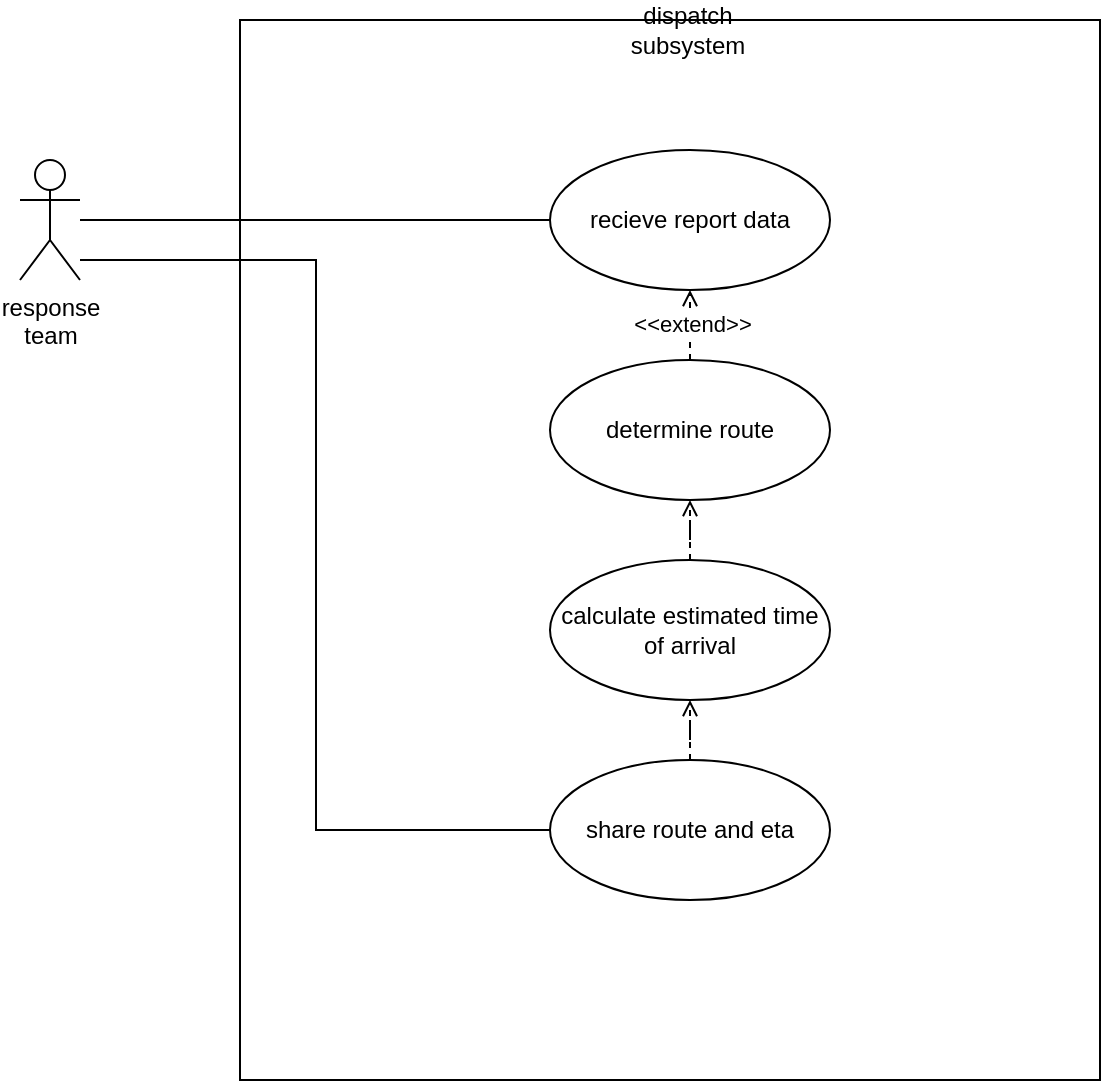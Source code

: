 <mxfile version="26.1.1">
  <diagram name="Page-1" id="GBmrLc-1x3tqJlqyjX2T">
    <mxGraphModel dx="1050" dy="558" grid="1" gridSize="10" guides="1" tooltips="1" connect="1" arrows="1" fold="1" page="1" pageScale="1" pageWidth="827" pageHeight="1169" math="0" shadow="0">
      <root>
        <mxCell id="0" />
        <mxCell id="1" parent="0" />
        <mxCell id="8ULpbYVx25zUqjwGH4Wz-1" value="" style="rounded=0;whiteSpace=wrap;html=1;" vertex="1" parent="1">
          <mxGeometry x="190" y="40" width="430" height="530" as="geometry" />
        </mxCell>
        <mxCell id="8ULpbYVx25zUqjwGH4Wz-2" value="&lt;div&gt;dispatch subsystem&lt;/div&gt;" style="text;html=1;align=center;verticalAlign=middle;whiteSpace=wrap;rounded=0;" vertex="1" parent="1">
          <mxGeometry x="384" y="30" width="60" height="30" as="geometry" />
        </mxCell>
        <mxCell id="8ULpbYVx25zUqjwGH4Wz-5" style="edgeStyle=orthogonalEdgeStyle;rounded=0;orthogonalLoop=1;jettySize=auto;html=1;entryX=0;entryY=0.5;entryDx=0;entryDy=0;endArrow=none;startFill=0;" edge="1" parent="1" source="8ULpbYVx25zUqjwGH4Wz-3" target="8ULpbYVx25zUqjwGH4Wz-4">
          <mxGeometry relative="1" as="geometry" />
        </mxCell>
        <mxCell id="8ULpbYVx25zUqjwGH4Wz-13" style="edgeStyle=orthogonalEdgeStyle;rounded=0;orthogonalLoop=1;jettySize=auto;html=1;entryX=0;entryY=0.5;entryDx=0;entryDy=0;endArrow=none;startFill=0;" edge="1" parent="1" source="8ULpbYVx25zUqjwGH4Wz-3" target="8ULpbYVx25zUqjwGH4Wz-11">
          <mxGeometry relative="1" as="geometry">
            <Array as="points">
              <mxPoint x="228" y="160" />
              <mxPoint x="228" y="445" />
            </Array>
          </mxGeometry>
        </mxCell>
        <mxCell id="8ULpbYVx25zUqjwGH4Wz-3" value="&lt;div&gt;response&lt;/div&gt;&lt;div&gt;team&lt;/div&gt;" style="shape=umlActor;verticalLabelPosition=bottom;verticalAlign=top;html=1;outlineConnect=0;" vertex="1" parent="1">
          <mxGeometry x="80" y="110" width="30" height="60" as="geometry" />
        </mxCell>
        <mxCell id="8ULpbYVx25zUqjwGH4Wz-4" value="recieve report data" style="ellipse;whiteSpace=wrap;html=1;" vertex="1" parent="1">
          <mxGeometry x="345" y="105" width="140" height="70" as="geometry" />
        </mxCell>
        <mxCell id="8ULpbYVx25zUqjwGH4Wz-7" value="" style="edgeStyle=orthogonalEdgeStyle;rounded=0;orthogonalLoop=1;jettySize=auto;html=1;endArrow=open;endFill=0;dashed=1;" edge="1" parent="1" source="8ULpbYVx25zUqjwGH4Wz-6" target="8ULpbYVx25zUqjwGH4Wz-4">
          <mxGeometry relative="1" as="geometry" />
        </mxCell>
        <mxCell id="8ULpbYVx25zUqjwGH4Wz-8" value="&amp;lt;&amp;lt;extend&amp;gt;&amp;gt;" style="edgeLabel;html=1;align=center;verticalAlign=middle;resizable=0;points=[];" vertex="1" connectable="0" parent="8ULpbYVx25zUqjwGH4Wz-7">
          <mxGeometry x="0.244" y="-1" relative="1" as="geometry">
            <mxPoint as="offset" />
          </mxGeometry>
        </mxCell>
        <mxCell id="8ULpbYVx25zUqjwGH4Wz-6" value="determine route" style="ellipse;whiteSpace=wrap;html=1;" vertex="1" parent="1">
          <mxGeometry x="345" y="210" width="140" height="70" as="geometry" />
        </mxCell>
        <mxCell id="8ULpbYVx25zUqjwGH4Wz-10" value="" style="edgeStyle=orthogonalEdgeStyle;rounded=0;orthogonalLoop=1;jettySize=auto;html=1;endArrow=open;endFill=0;dashed=1;" edge="1" parent="1" source="8ULpbYVx25zUqjwGH4Wz-9" target="8ULpbYVx25zUqjwGH4Wz-6">
          <mxGeometry relative="1" as="geometry" />
        </mxCell>
        <mxCell id="8ULpbYVx25zUqjwGH4Wz-9" value="calculate estimated time of arrival" style="ellipse;whiteSpace=wrap;html=1;" vertex="1" parent="1">
          <mxGeometry x="345" y="310" width="140" height="70" as="geometry" />
        </mxCell>
        <mxCell id="8ULpbYVx25zUqjwGH4Wz-12" value="" style="edgeStyle=orthogonalEdgeStyle;rounded=0;orthogonalLoop=1;jettySize=auto;html=1;endArrow=open;endFill=0;dashed=1;" edge="1" parent="1" source="8ULpbYVx25zUqjwGH4Wz-11" target="8ULpbYVx25zUqjwGH4Wz-9">
          <mxGeometry relative="1" as="geometry" />
        </mxCell>
        <mxCell id="8ULpbYVx25zUqjwGH4Wz-11" value="share route and eta" style="ellipse;whiteSpace=wrap;html=1;" vertex="1" parent="1">
          <mxGeometry x="345" y="410" width="140" height="70" as="geometry" />
        </mxCell>
      </root>
    </mxGraphModel>
  </diagram>
</mxfile>
